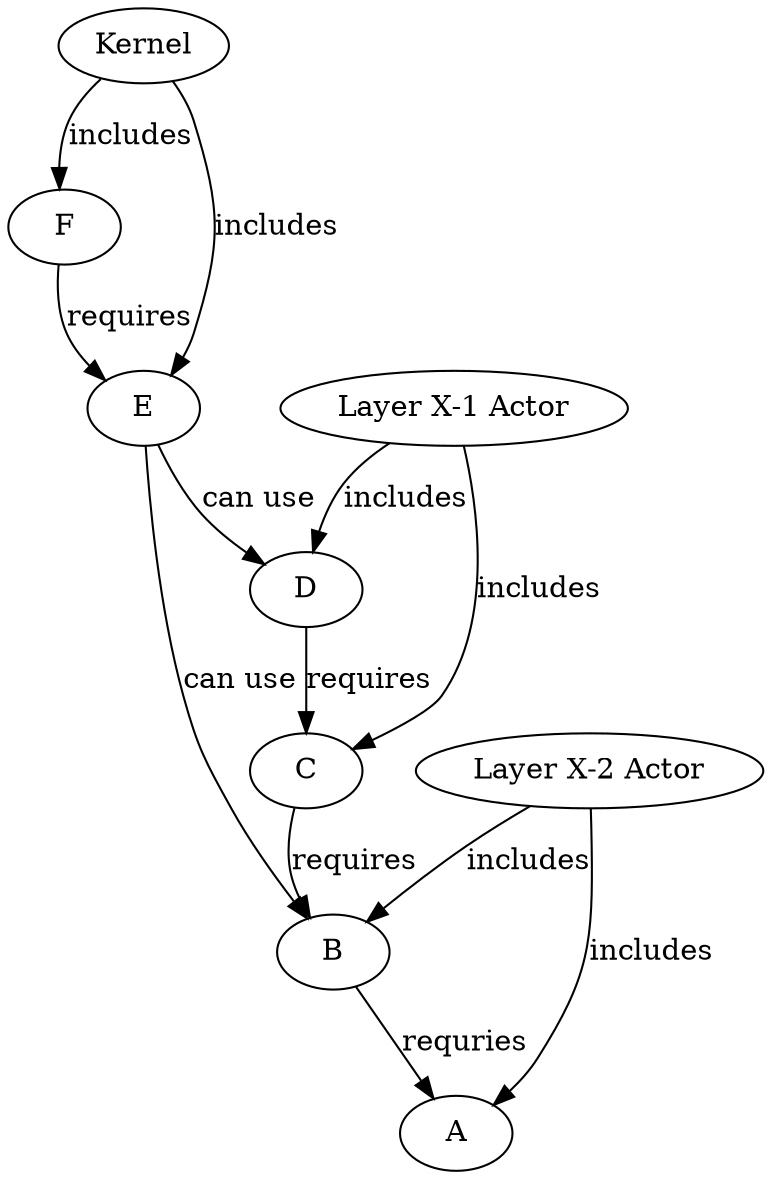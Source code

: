 digraph 
  {
    "Kernel" -> "F"      [ label = "includes"   ];
    "Kernel" -> "E"      [ label = "includes"   ];
    "F" -> "E"           [ label = "requires"   ];
    "Layer X-2 Actor" -> "B" [ label = "includes"   ];
    "Layer X-2 Actor" -> "A" [ label = "includes"   ];
    "B" -> "A"           [ label = "requries"   ];
    "E" -> "B"           [ label = "can use"    ];
    "E" -> "D"           [ label = "can use"    ];
    "Layer X-1 Actor" -> "D" [ label = "includes"   ];
    "Layer X-1 Actor" -> "C" [ label = "includes"   ];
    "D" -> "C"           [ label = "requires"   ];
    "C" -> "B"           [ label = "requires"   ];
  }
